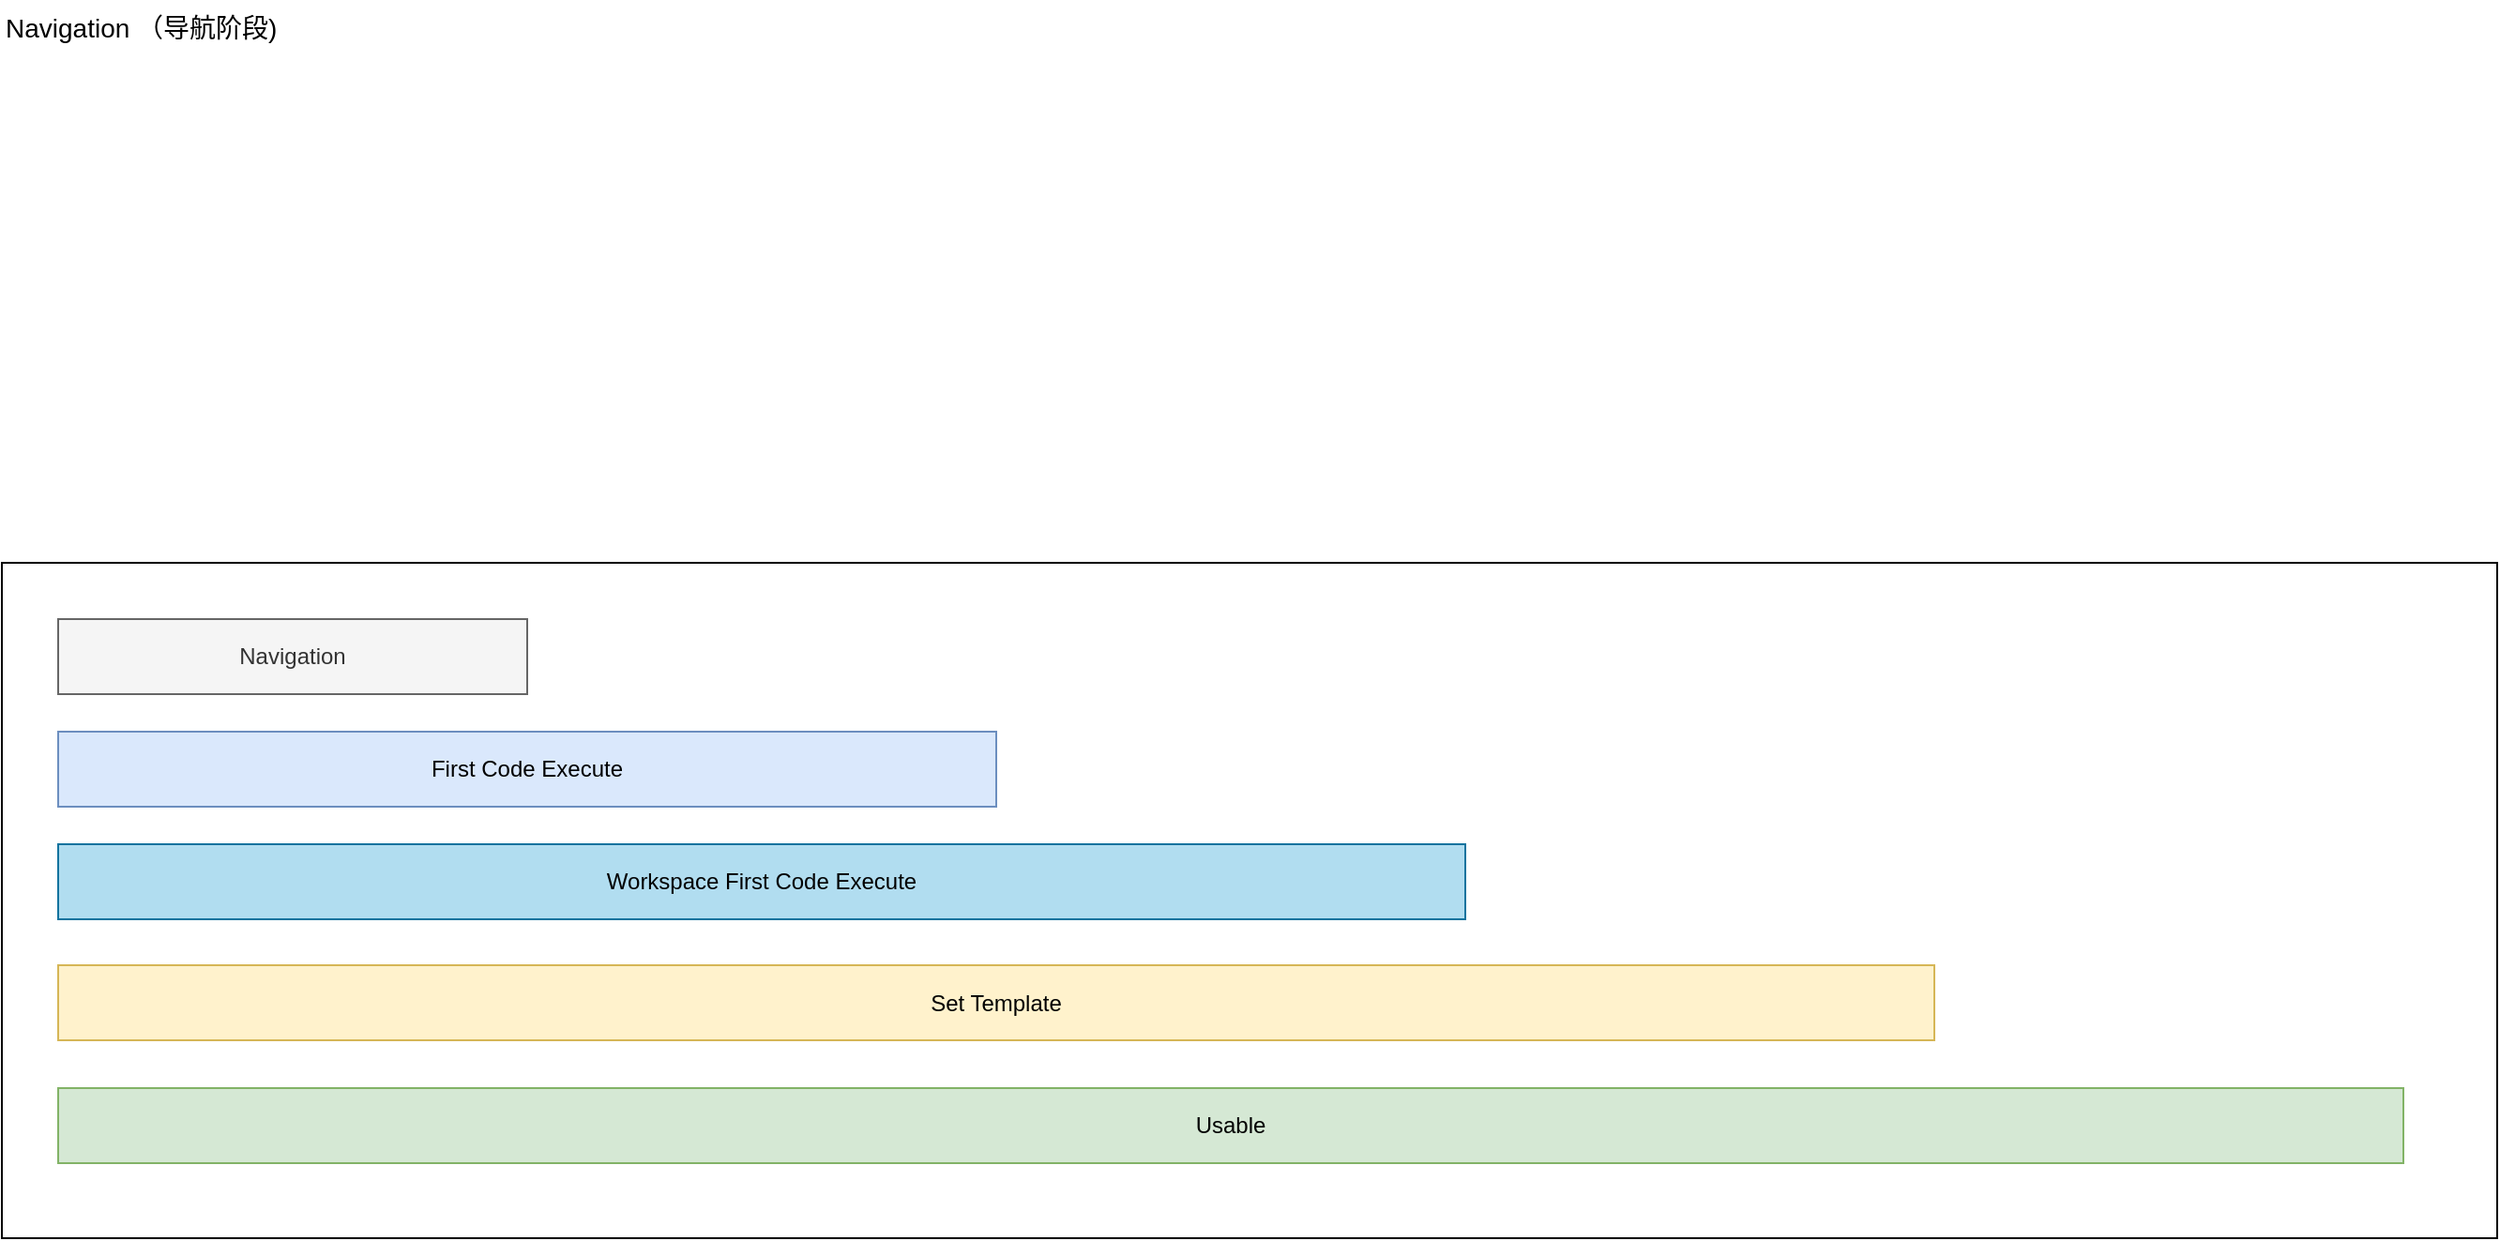 <mxfile version="21.6.7" type="github">
  <diagram name="第 1 页" id="_xwGCw5GrD2Cx17C61o6">
    <mxGraphModel dx="1859" dy="999" grid="1" gridSize="10" guides="1" tooltips="1" connect="1" arrows="1" fold="1" page="1" pageScale="1" pageWidth="827" pageHeight="1169" math="0" shadow="0">
      <root>
        <mxCell id="0" />
        <mxCell id="1" parent="0" />
        <mxCell id="7oYTXGTXGR32VC5t_gyF-1" value="" style="rounded=0;whiteSpace=wrap;html=1;" vertex="1" parent="1">
          <mxGeometry x="80" y="330" width="1330" height="360" as="geometry" />
        </mxCell>
        <mxCell id="7oYTXGTXGR32VC5t_gyF-2" value="Navigation" style="rounded=0;whiteSpace=wrap;html=1;fillColor=#f5f5f5;strokeColor=#666666;fontColor=#333333;" vertex="1" parent="1">
          <mxGeometry x="110" y="360" width="250" height="40" as="geometry" />
        </mxCell>
        <mxCell id="7oYTXGTXGR32VC5t_gyF-3" value="Navigation （导航阶段)" style="text;html=1;strokeColor=none;fillColor=none;align=left;verticalAlign=middle;whiteSpace=wrap;rounded=0;fontSize=14;" vertex="1" parent="1">
          <mxGeometry x="80" y="30" width="320" height="30" as="geometry" />
        </mxCell>
        <mxCell id="7oYTXGTXGR32VC5t_gyF-4" value="First Code Execute" style="rounded=0;whiteSpace=wrap;html=1;fillColor=#dae8fc;strokeColor=#6c8ebf;" vertex="1" parent="1">
          <mxGeometry x="110" y="420" width="500" height="40" as="geometry" />
        </mxCell>
        <mxCell id="7oYTXGTXGR32VC5t_gyF-5" value="Workspace First Code Execute" style="rounded=0;whiteSpace=wrap;html=1;fillColor=#b1ddf0;strokeColor=#10739e;" vertex="1" parent="1">
          <mxGeometry x="110" y="480" width="750" height="40" as="geometry" />
        </mxCell>
        <mxCell id="7oYTXGTXGR32VC5t_gyF-6" value="Set Template" style="rounded=0;whiteSpace=wrap;html=1;fillColor=#fff2cc;strokeColor=#d6b656;" vertex="1" parent="1">
          <mxGeometry x="110" y="544.5" width="1000" height="40" as="geometry" />
        </mxCell>
        <mxCell id="7oYTXGTXGR32VC5t_gyF-8" value="Usable" style="rounded=0;whiteSpace=wrap;html=1;fillColor=#d5e8d4;strokeColor=#82b366;" vertex="1" parent="1">
          <mxGeometry x="110" y="610" width="1250" height="40" as="geometry" />
        </mxCell>
      </root>
    </mxGraphModel>
  </diagram>
</mxfile>
